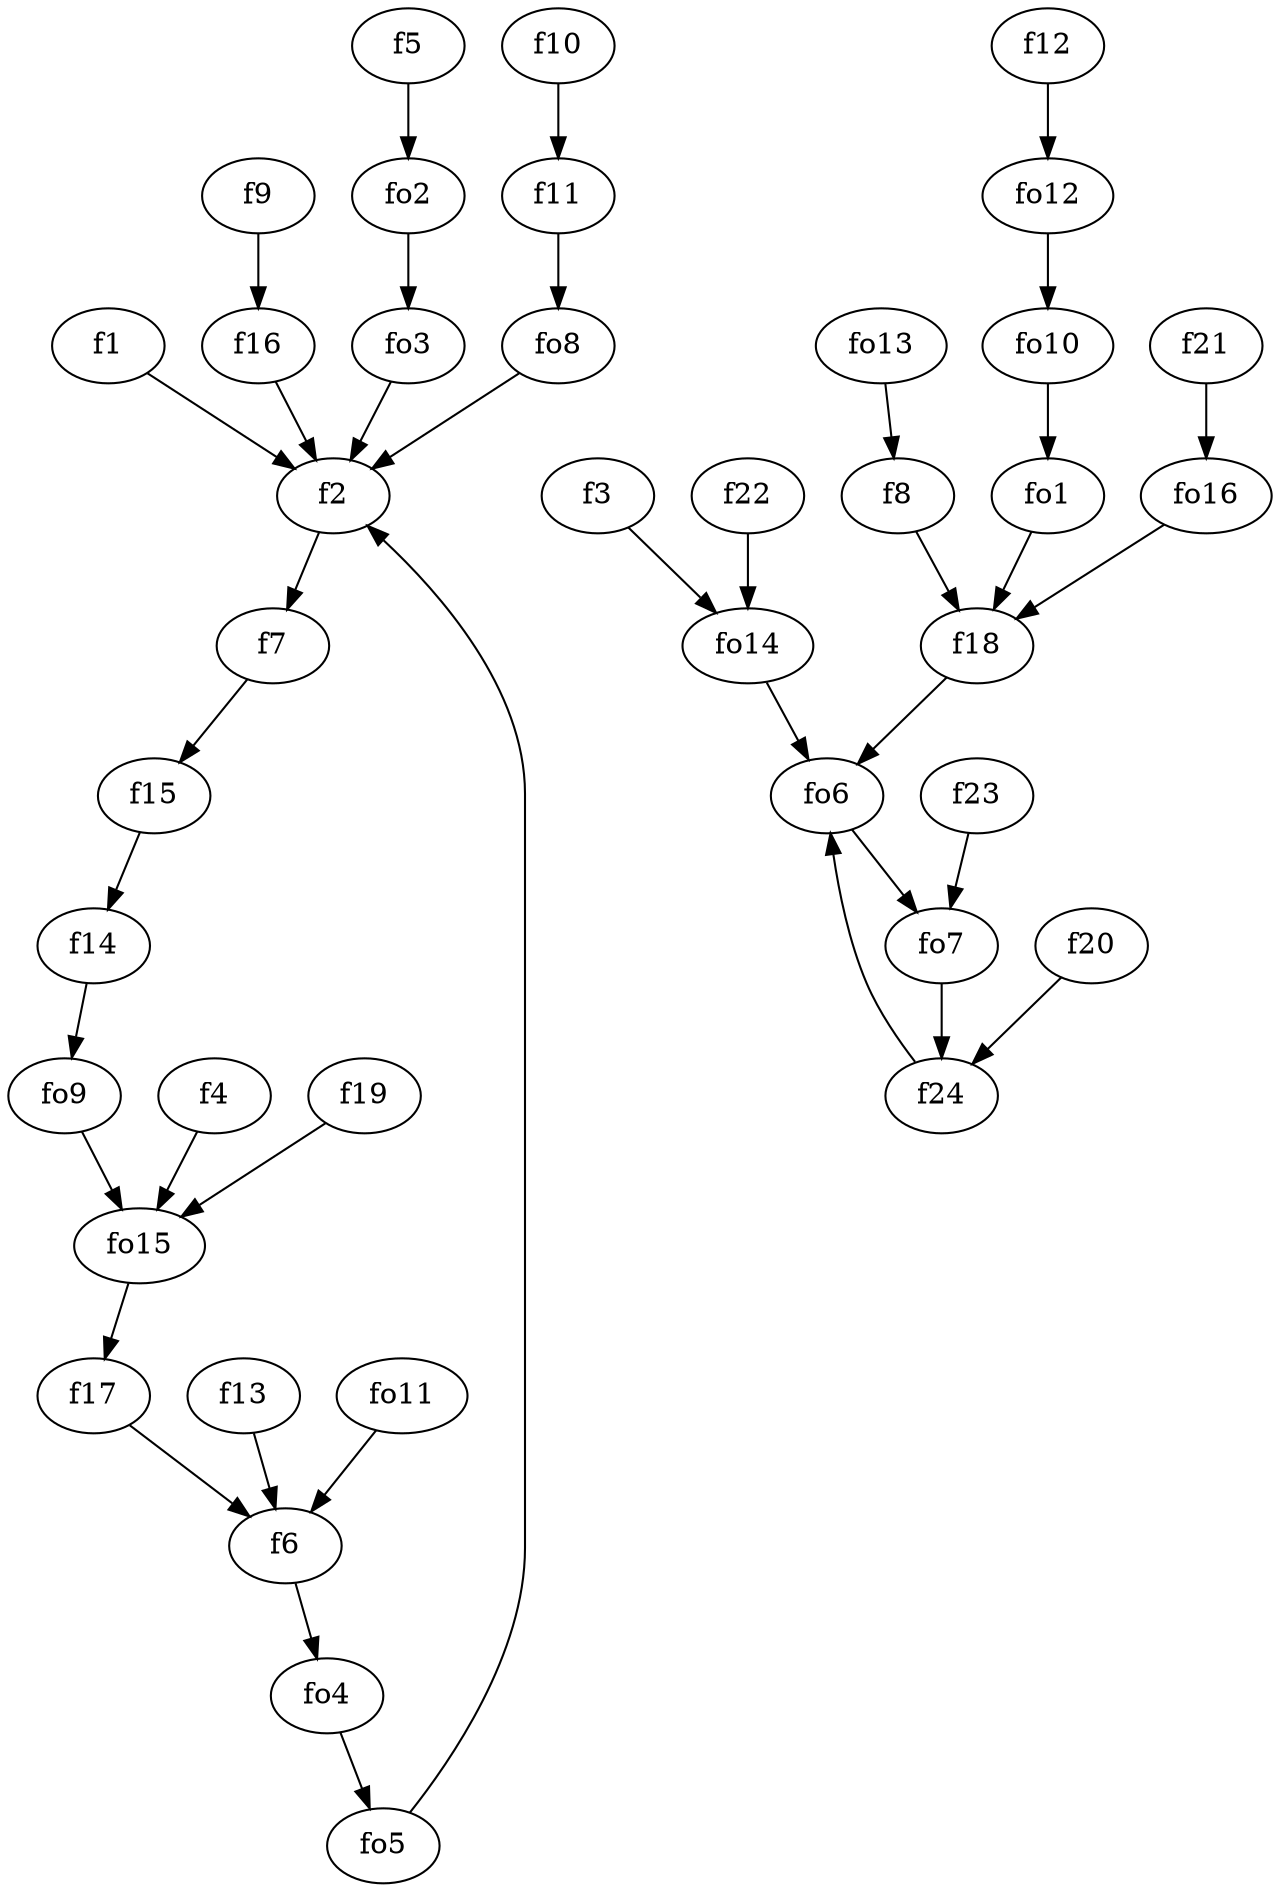 strict digraph  {
f1;
f2;
f3;
f4;
f5;
f6;
f7;
f8;
f9;
f10;
f11;
f12;
f13;
f14;
f15;
f16;
f17;
f18;
f19;
f20;
f21;
f22;
f23;
f24;
fo1;
fo2;
fo3;
fo4;
fo5;
fo6;
fo7;
fo8;
fo9;
fo10;
fo11;
fo12;
fo13;
fo14;
fo15;
fo16;
f1 -> f2  [weight=2];
f2 -> f7  [weight=2];
f3 -> fo14  [weight=2];
f4 -> fo15  [weight=2];
f5 -> fo2  [weight=2];
f6 -> fo4  [weight=2];
f7 -> f15  [weight=2];
f8 -> f18  [weight=2];
f9 -> f16  [weight=2];
f10 -> f11  [weight=2];
f11 -> fo8  [weight=2];
f12 -> fo12  [weight=2];
f13 -> f6  [weight=2];
f14 -> fo9  [weight=2];
f15 -> f14  [weight=2];
f16 -> f2  [weight=2];
f17 -> f6  [weight=2];
f18 -> fo6  [weight=2];
f19 -> fo15  [weight=2];
f20 -> f24  [weight=2];
f21 -> fo16  [weight=2];
f22 -> fo14  [weight=2];
f23 -> fo7  [weight=2];
f24 -> fo6  [weight=2];
fo1 -> f18  [weight=2];
fo2 -> fo3  [weight=2];
fo3 -> f2  [weight=2];
fo4 -> fo5  [weight=2];
fo5 -> f2  [weight=2];
fo6 -> fo7  [weight=2];
fo7 -> f24  [weight=2];
fo8 -> f2  [weight=2];
fo9 -> fo15  [weight=2];
fo10 -> fo1  [weight=2];
fo11 -> f6  [weight=2];
fo12 -> fo10  [weight=2];
fo13 -> f8  [weight=2];
fo14 -> fo6  [weight=2];
fo15 -> f17  [weight=2];
fo16 -> f18  [weight=2];
}
